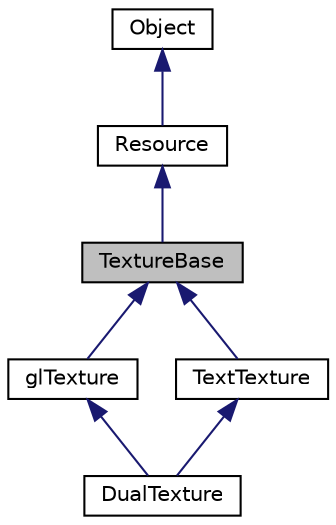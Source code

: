 digraph "TextureBase"
{
  edge [fontname="Helvetica",fontsize="10",labelfontname="Helvetica",labelfontsize="10"];
  node [fontname="Helvetica",fontsize="10",shape=record];
  Node1 [label="TextureBase",height=0.2,width=0.4,color="black", fillcolor="grey75", style="filled", fontcolor="black"];
  Node2 -> Node1 [dir="back",color="midnightblue",fontsize="10",style="solid",fontname="Helvetica"];
  Node2 [label="Resource",height=0.2,width=0.4,color="black", fillcolor="white", style="filled",URL="$class_resource.html"];
  Node3 -> Node2 [dir="back",color="midnightblue",fontsize="10",style="solid",fontname="Helvetica"];
  Node3 [label="Object",height=0.2,width=0.4,color="black", fillcolor="white", style="filled",URL="$class_object.html"];
  Node1 -> Node4 [dir="back",color="midnightblue",fontsize="10",style="solid",fontname="Helvetica"];
  Node4 [label="glTexture",height=0.2,width=0.4,color="black", fillcolor="white", style="filled",URL="$classgl_texture.html"];
  Node4 -> Node5 [dir="back",color="midnightblue",fontsize="10",style="solid",fontname="Helvetica"];
  Node5 [label="DualTexture",height=0.2,width=0.4,color="black", fillcolor="white", style="filled",URL="$class_dual_texture.html"];
  Node1 -> Node6 [dir="back",color="midnightblue",fontsize="10",style="solid",fontname="Helvetica"];
  Node6 [label="TextTexture",height=0.2,width=0.4,color="black", fillcolor="white", style="filled",URL="$class_text_texture.html"];
  Node6 -> Node5 [dir="back",color="midnightblue",fontsize="10",style="solid",fontname="Helvetica"];
}

